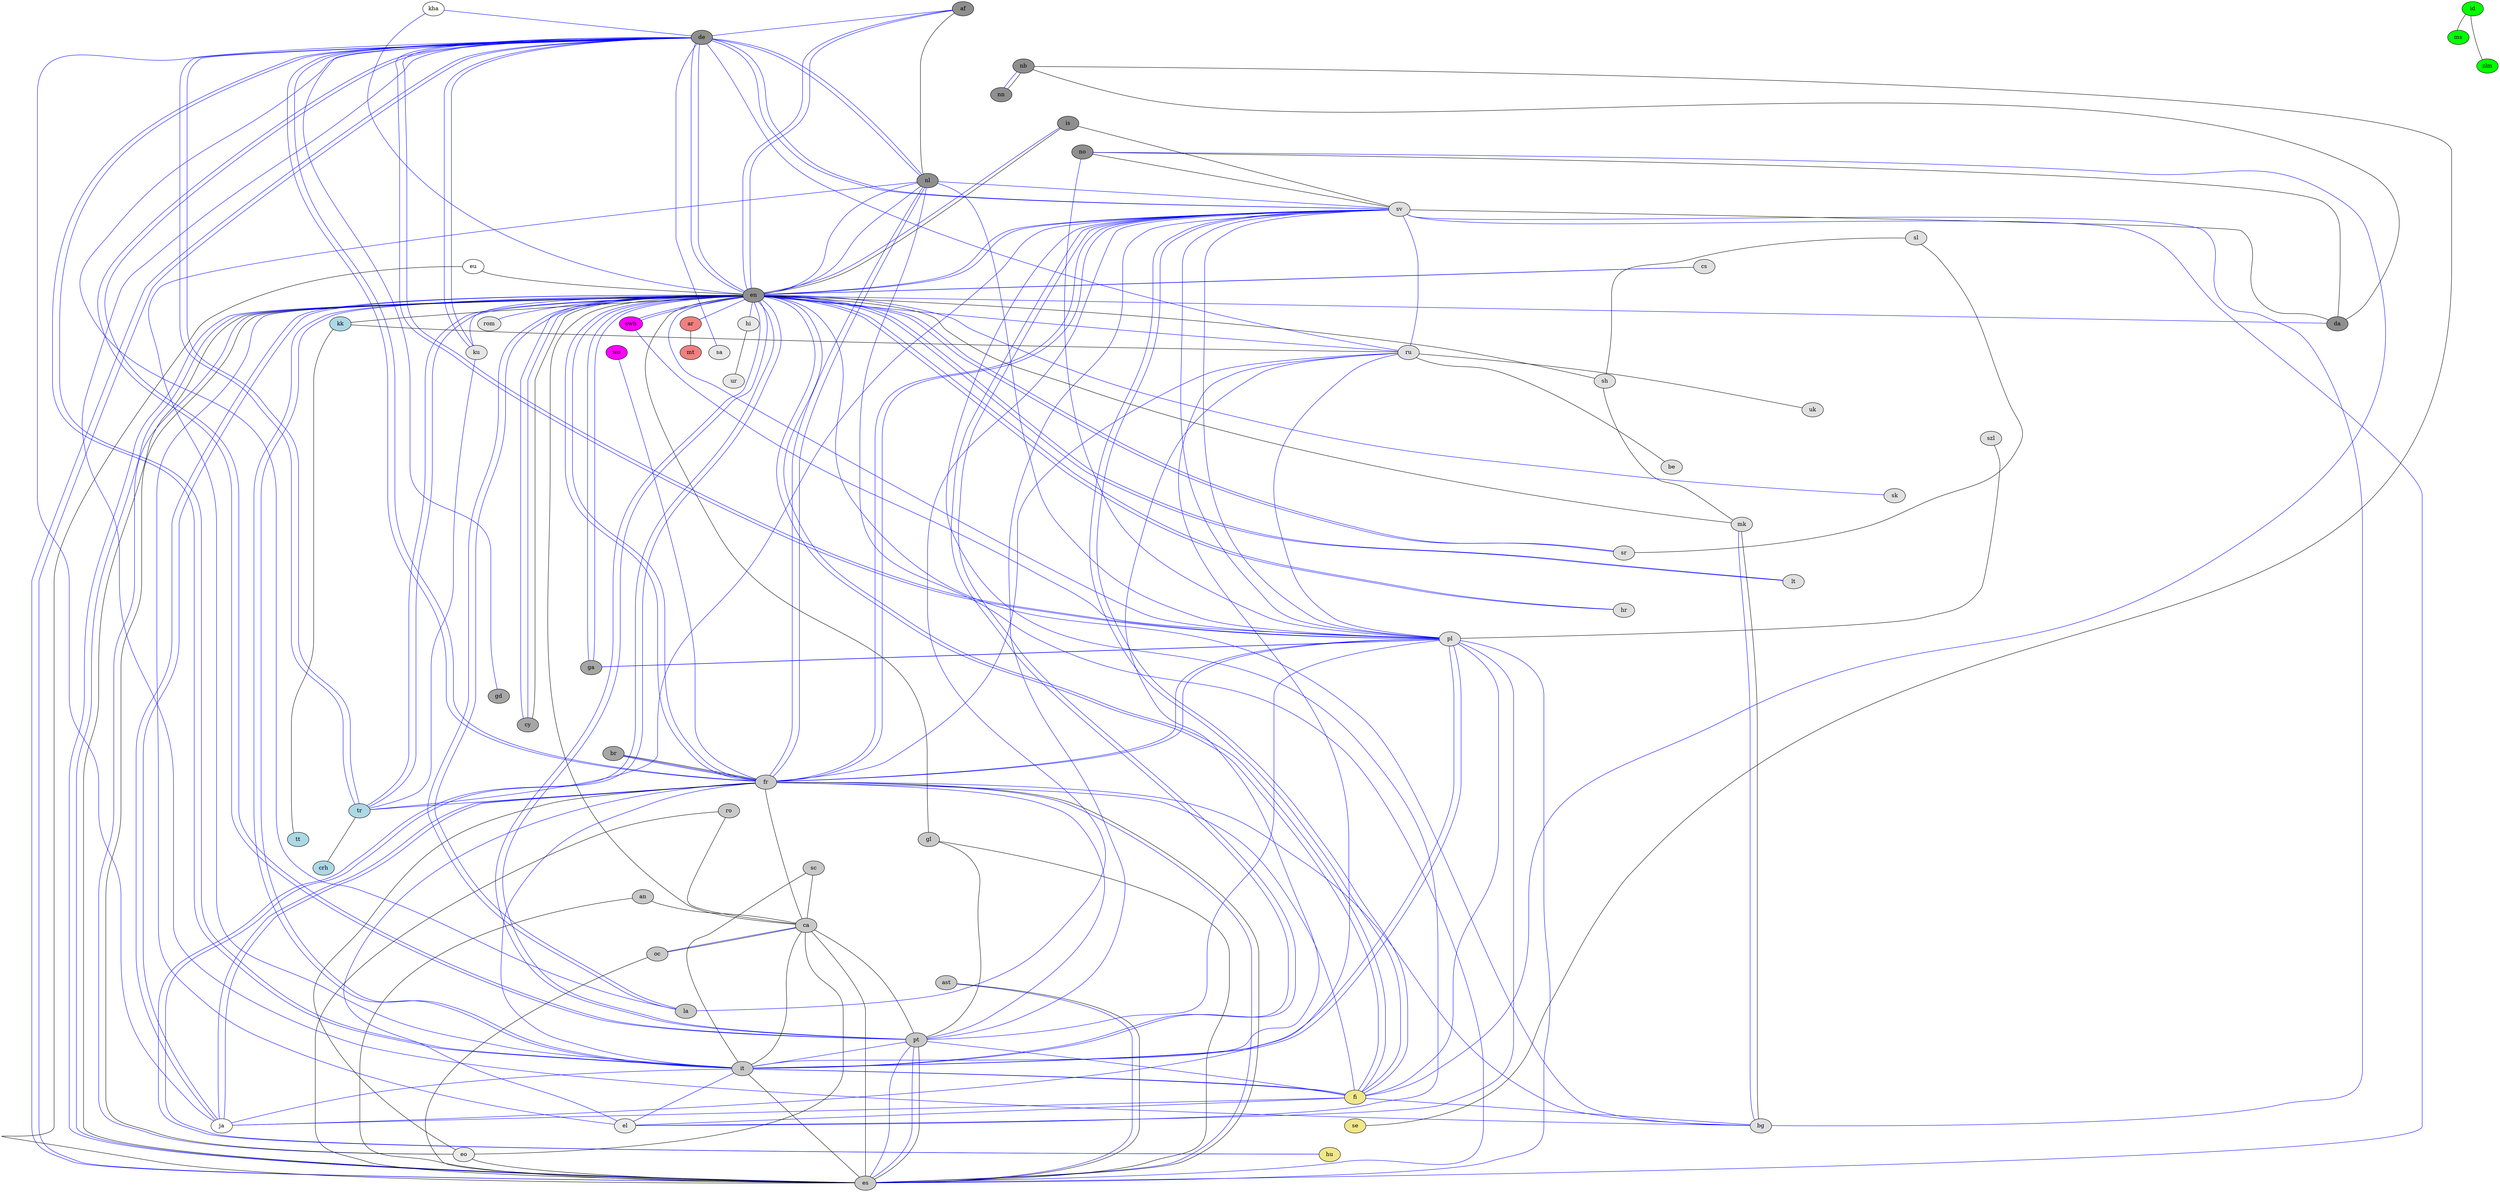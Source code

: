 Graph G {
overlap=false;
splines=true;
   af -- de [color=blue] ;
   af -- en [color=blue] ;
   br -- fr [color=blue] ;
   cs -- en [color=blue] ;
   cy -- en [color=blue] ;
   da -- en [color=blue] ;
   de -- bg [color=blue] ;
   de -- en [color=blue] ;
   de -- es [color=blue] ;
   de -- fr [color=blue] ;
   de -- it [color=blue] ;
   de -- ku [color=blue] ;
   de -- nl [color=blue] ;
   de -- pl [color=blue] ;
   de -- pt [color=blue] ;
   de -- ru [color=blue] ;
   de -- sv [color=blue] ;
   de -- tr [color=blue] ;
   en -- af [color=blue] ;
   en -- ar [color=blue] ;
   en -- bg [color=blue] ;
   en -- cs [color=blue] ;
   en -- cy [color=blue] ;
   en -- de [color=blue] ;
   en -- el [color=blue] ;
   en -- es [color=blue] ;
   en -- fi [color=blue] ;
   en -- fr [color=blue] ;
   en -- ga [color=blue] ;
   en -- hi [color=blue] ;
   en -- hr [color=blue] ;
   en -- hu [color=blue] ;
   en -- it [color=blue] ;
   en -- ja [color=blue] ;
   en -- la [color=blue] ;
   en -- lt [color=blue] ;
   en -- nl [color=blue] ;
   en -- pt [color=blue] ;
   en -- rom [color=blue] ;
   en -- ru [color=blue] ;
   en -- sr [color=blue] ;
   en -- sv [color=blue] ;
   en -- swh [color=blue] ;
   en -- tr [color=blue] ;
   eo -- en [color=blue] ;
   es -- ast [color=blue] ;
   es -- de [color=blue] ;
   es -- en [color=blue] ;
   es -- pt [color=blue] ;
   fi -- bg [color=blue] ;
   fi -- el [color=blue] ;
   fi -- en [color=blue] ;
   fi -- it [color=blue] ;
   fi -- ja [color=blue] ;
   fi -- no [color=blue] ;
   fi -- pt [color=blue] ;
   fi -- sv [color=blue] ;
   fr -- bg [color=blue] ;
   fr -- br [color=blue] ;
   fr -- de [color=blue] ;
   fr -- el [color=blue] ;
   fr -- en [color=blue] ;
   fr -- es [color=blue] ;
   fr -- fi [color=blue] ;
   fr -- it [color=blue] ;
   fr -- ja [color=blue] ;
   fr -- nl [color=blue] ;
   fr -- pl [color=blue] ;
   fr -- pt [color=blue] ;
   fr -- ru [color=blue] ;
   fr -- sv [color=blue] ;
   fr -- tr [color=blue] ;
   ga -- en [color=blue] ;
   ga -- pl [color=blue] ;
   gd -- de [color=blue] ;
   hr -- en [color=blue] ;
   hu -- en [color=blue] ;
   is -- en [color=blue] ;
   it -- de [color=blue] ;
   it -- el [color=blue] ;
   it -- en [color=blue] ;
   it -- fi [color=blue] ;
   it -- ja [color=blue] ;
   it -- pl [color=blue] ;
   it -- pt [color=blue] ;
   it -- ru [color=blue] ;
   it -- sv [color=blue] ;
   ja -- de [color=blue] ;
   ja -- en [color=blue] ;
   ja -- fr [color=blue] ;
   ja -- ru [color=blue] ;
   kha -- de [color=blue] ;
   kha -- en [color=blue] ;
   ku -- de [color=blue] ;
   ku -- en [color=blue] ;
   ku -- tr [color=blue] ;
   la -- de [color=blue] ;
   la -- en [color=blue] ;
   lt -- en [color=blue] ;
   mk -- bg [color=blue] ;
   nl -- de [color=blue] ;
   nl -- en [color=blue] ;
   nl -- es [color=blue] ;
   nl -- fr [color=blue] ;
   nl -- it [color=blue] ;
   nl -- sv [color=blue] ;
   nn -- nb [color=blue] ;
   oc -- ca [color=blue] ;
   pl -- de [color=blue] ;
   pl -- el [color=blue] ;
   pl -- en [color=blue] ;
   pl -- es [color=blue] ;
   pl -- fi [color=blue] ;
   pl -- fr [color=blue] ;
   pl -- ga [color=blue] ;
   pl -- it [color=blue] ;
   pl -- nl [color=blue] ;
   pl -- no [color=blue] ;
   pl -- pt [color=blue] ;
   pl -- ru [color=blue] ;
   pl -- sv [color=blue] ;
   pt -- de [color=blue] ;
   pt -- en [color=blue] ;
   pt -- es [color=blue] ;
   sa -- de [color=blue] ;
   sk -- en [color=blue] ;
   sr -- en [color=blue] ;
   sv -- bg [color=blue] ;
   sv -- de [color=blue] ;
   sv -- el [color=blue] ;
   sv -- en [color=blue] ;
   sv -- es [color=blue] ;
   sv -- fi [color=blue] ;
   sv -- fr [color=blue] ;
   sv -- it [color=blue] ;
   sv -- la [color=blue] ;
   sv -- pl [color=blue] ;
   sv -- pt [color=blue] ;
   sv -- ru [color=blue] ;
   sv -- tr [color=blue] ;
   swh -- en [color=blue] ;
   swh -- pl [color=blue] ;
   tr -- de [color=blue] ;
   tr -- en [color=blue] ;
   wo -- fr [color=blue] ;
   af -- nl [color=black] ;
   an -- ca [color=black] ;
   be -- ru [color=black] ;
   br -- fr [color=black] ;
   ca -- it [color=black] ;
   ca -- sc [color=black] ;
   crh -- tr [color=black] ;
   cy -- en [color=black] ;
   da -- nb [color=black] ;
   da -- no [color=black] ;
   en -- ca [color=black] ;
   en -- es [color=black] ;
   en -- gl [color=black] ;
   en -- kk [color=black] ;
   eo -- ca [color=black] ;
   eo -- en [color=black] ;
   eo -- es [color=black] ;
   eo -- fr [color=black] ;
   es -- an [color=black] ;
   es -- ast [color=black] ;
   es -- ca [color=black] ;
   es -- gl [color=black] ;
   es -- it [color=black] ;
   es -- pt [color=black] ;
   es -- ro [color=black] ;
   eu -- en [color=black] ;
   eu -- es [color=black] ;
   fr -- ca [color=black] ;
   fr -- es [color=black] ;
   id -- ms [color=black] ;
   id -- zlm [color=black] ;
   is -- en [color=black] ;
   is -- sv [color=black] ;
   kk -- ru [color=black] ;
   kk -- tt [color=black] ;
   mk -- bg [color=black] ;
   mk -- en [color=black] ;
   mt -- ar [color=black] ;
   nn -- nb [color=black] ;
   oc -- ca [color=black] ;
   oc -- es [color=black] ;
   pl -- szl [color=black] ;
   pt -- ca [color=black] ;
   pt -- gl [color=black] ;
   ro -- ca [color=black] ;
   ru -- uk [color=black] ;
   sc -- it [color=black] ;
   se -- nb [color=black] ;
   sh -- en [color=black] ;
   sh -- mk [color=black] ;
   sh -- sl [color=black] ;
   sl -- sr [color=black] ;
   sv -- da [color=black] ;
   sv -- no [color=black] ;
   ur -- hi [color=black] ;
af [style=filled,fillcolor=gray56];
an [style=filled,fillcolor=gray79];
ar [style=filled,fillcolor=lightcoral];
ast [style=filled,fillcolor=gray79];
be [style=filled,fillcolor=gray88];
bg [style=filled,fillcolor=gray88];
br [style=filled,fillcolor=gray65];
ca [style=filled,fillcolor=gray79];
crh [style=filled,fillcolor=lightblue];
cs [style=filled,fillcolor=gray88];
cy [style=filled,fillcolor=gray65];
da [style=filled,fillcolor=gray56];
de [style=filled,fillcolor=gray56];
el [style=filled,fillcolor=gray92];
en [style=filled,fillcolor=gray56];
eo [style=filled,fillcolor=gray92];
es [style=filled,fillcolor=gray79];
fi [style=filled,fillcolor=khaki];
fr [style=filled,fillcolor=gray79];
ga [style=filled,fillcolor=gray65];
gd [style=filled,fillcolor=gray65];
gl [style=filled,fillcolor=gray79];
hi [style=filled,fillcolor=gray91];
hr [style=filled,fillcolor=gray88];
hu [style=filled,fillcolor=khaki];
id [style=filled,fillcolor=green];
is [style=filled,fillcolor=gray56];
it [style=filled,fillcolor=gray79];
kk [style=filled,fillcolor=lightblue];
ku [style=filled,fillcolor=gray90];
la [style=filled,fillcolor=gray79];
lt [style=filled,fillcolor=gray88];
mk [style=filled,fillcolor=gray88];
ms [style=filled,fillcolor=green];
mt [style=filled,fillcolor=lightcoral];
nb [style=filled,fillcolor=gray56];
nl [style=filled,fillcolor=gray56];
nn [style=filled,fillcolor=gray56];
no [style=filled,fillcolor=gray56];
oc [style=filled,fillcolor=gray79];
pl [style=filled,fillcolor=gray88];
pt [style=filled,fillcolor=gray79];
ro [style=filled,fillcolor=gray79];
rom [style=filled,fillcolor=gray90];
ru [style=filled,fillcolor=gray88];
sa [style=filled,fillcolor=gray91];
sc [style=filled,fillcolor=gray79];
se [style=filled,fillcolor=khaki];
sh [style=filled,fillcolor=gray88];
sk [style=filled,fillcolor=gray88];
sl [style=filled,fillcolor=gray88];
sr [style=filled,fillcolor=gray88];
sv [style=filled,fillcolor=gray88];
swh [style=filled,fillcolor=magenta];
szl [style=filled,fillcolor=gray88];
tr [style=filled,fillcolor=lightblue];
tt [style=filled,fillcolor=lightblue];
uk [style=filled,fillcolor=gray88];
ur [style=filled,fillcolor=gray91];
wo [style=filled,fillcolor=magenta];
zlm [style=filled,fillcolor=green];
af -- da [ style=invis ];
af -- de [ style=invis ];
af -- en [ style=invis ];
af -- is [ style=invis ];
af -- nb [ style=invis ];
af -- nl [ style=invis ];
af -- nn [ style=invis ];
af -- no [ style=invis ];
da -- af [ style=invis ];
da -- de [ style=invis ];
da -- en [ style=invis ];
da -- is [ style=invis ];
da -- nb [ style=invis ];
da -- nl [ style=invis ];
da -- nn [ style=invis ];
da -- no [ style=invis ];
de -- af [ style=invis ];
de -- da [ style=invis ];
de -- en [ style=invis ];
de -- is [ style=invis ];
de -- nb [ style=invis ];
de -- nl [ style=invis ];
de -- nn [ style=invis ];
de -- no [ style=invis ];
en -- af [ style=invis ];
en -- da [ style=invis ];
en -- de [ style=invis ];
en -- is [ style=invis ];
en -- nb [ style=invis ];
en -- nl [ style=invis ];
en -- nn [ style=invis ];
en -- no [ style=invis ];
is -- af [ style=invis ];
is -- da [ style=invis ];
is -- de [ style=invis ];
is -- en [ style=invis ];
is -- nb [ style=invis ];
is -- nl [ style=invis ];
is -- nn [ style=invis ];
is -- no [ style=invis ];
nb -- af [ style=invis ];
nb -- da [ style=invis ];
nb -- de [ style=invis ];
nb -- en [ style=invis ];
nb -- is [ style=invis ];
nb -- nl [ style=invis ];
nb -- nn [ style=invis ];
nb -- no [ style=invis ];
nl -- af [ style=invis ];
nl -- da [ style=invis ];
nl -- de [ style=invis ];
nl -- en [ style=invis ];
nl -- is [ style=invis ];
nl -- nb [ style=invis ];
nl -- nn [ style=invis ];
nl -- no [ style=invis ];
nn -- af [ style=invis ];
nn -- da [ style=invis ];
nn -- de [ style=invis ];
nn -- en [ style=invis ];
nn -- is [ style=invis ];
nn -- nb [ style=invis ];
nn -- nl [ style=invis ];
nn -- no [ style=invis ];
no -- af [ style=invis ];
no -- da [ style=invis ];
no -- de [ style=invis ];
no -- en [ style=invis ];
no -- is [ style=invis ];
no -- nb [ style=invis ];
no -- nl [ style=invis ];
no -- nn [ style=invis ];
br -- cy [ style=invis ];
br -- ga [ style=invis ];
br -- gd [ style=invis ];
cy -- br [ style=invis ];
cy -- ga [ style=invis ];
cy -- gd [ style=invis ];
ga -- br [ style=invis ];
ga -- cy [ style=invis ];
ga -- gd [ style=invis ];
gd -- br [ style=invis ];
gd -- cy [ style=invis ];
gd -- ga [ style=invis ];
an -- ast [ style=invis ];
an -- ca [ style=invis ];
an -- es [ style=invis ];
an -- fr [ style=invis ];
an -- gl [ style=invis ];
an -- it [ style=invis ];
an -- la [ style=invis ];
an -- oc [ style=invis ];
an -- pt [ style=invis ];
an -- ro [ style=invis ];
an -- sc [ style=invis ];
ast -- an [ style=invis ];
ast -- ca [ style=invis ];
ast -- es [ style=invis ];
ast -- fr [ style=invis ];
ast -- gl [ style=invis ];
ast -- it [ style=invis ];
ast -- la [ style=invis ];
ast -- oc [ style=invis ];
ast -- pt [ style=invis ];
ast -- ro [ style=invis ];
ast -- sc [ style=invis ];
ca -- an [ style=invis ];
ca -- ast [ style=invis ];
ca -- es [ style=invis ];
ca -- fr [ style=invis ];
ca -- gl [ style=invis ];
ca -- it [ style=invis ];
ca -- la [ style=invis ];
ca -- oc [ style=invis ];
ca -- pt [ style=invis ];
ca -- ro [ style=invis ];
ca -- sc [ style=invis ];
es -- an [ style=invis ];
es -- ast [ style=invis ];
es -- ca [ style=invis ];
es -- fr [ style=invis ];
es -- gl [ style=invis ];
es -- it [ style=invis ];
es -- la [ style=invis ];
es -- oc [ style=invis ];
es -- pt [ style=invis ];
es -- ro [ style=invis ];
es -- sc [ style=invis ];
fr -- an [ style=invis ];
fr -- ast [ style=invis ];
fr -- ca [ style=invis ];
fr -- es [ style=invis ];
fr -- gl [ style=invis ];
fr -- it [ style=invis ];
fr -- la [ style=invis ];
fr -- oc [ style=invis ];
fr -- pt [ style=invis ];
fr -- ro [ style=invis ];
fr -- sc [ style=invis ];
gl -- an [ style=invis ];
gl -- ast [ style=invis ];
gl -- ca [ style=invis ];
gl -- es [ style=invis ];
gl -- fr [ style=invis ];
gl -- it [ style=invis ];
gl -- la [ style=invis ];
gl -- oc [ style=invis ];
gl -- pt [ style=invis ];
gl -- ro [ style=invis ];
gl -- sc [ style=invis ];
it -- an [ style=invis ];
it -- ast [ style=invis ];
it -- ca [ style=invis ];
it -- es [ style=invis ];
it -- fr [ style=invis ];
it -- gl [ style=invis ];
it -- la [ style=invis ];
it -- oc [ style=invis ];
it -- pt [ style=invis ];
it -- ro [ style=invis ];
it -- sc [ style=invis ];
la -- an [ style=invis ];
la -- ast [ style=invis ];
la -- ca [ style=invis ];
la -- es [ style=invis ];
la -- fr [ style=invis ];
la -- gl [ style=invis ];
la -- it [ style=invis ];
la -- oc [ style=invis ];
la -- pt [ style=invis ];
la -- ro [ style=invis ];
la -- sc [ style=invis ];
oc -- an [ style=invis ];
oc -- ast [ style=invis ];
oc -- ca [ style=invis ];
oc -- es [ style=invis ];
oc -- fr [ style=invis ];
oc -- gl [ style=invis ];
oc -- it [ style=invis ];
oc -- la [ style=invis ];
oc -- pt [ style=invis ];
oc -- ro [ style=invis ];
oc -- sc [ style=invis ];
pt -- an [ style=invis ];
pt -- ast [ style=invis ];
pt -- ca [ style=invis ];
pt -- es [ style=invis ];
pt -- fr [ style=invis ];
pt -- gl [ style=invis ];
pt -- it [ style=invis ];
pt -- la [ style=invis ];
pt -- oc [ style=invis ];
pt -- ro [ style=invis ];
pt -- sc [ style=invis ];
ro -- an [ style=invis ];
ro -- ast [ style=invis ];
ro -- ca [ style=invis ];
ro -- es [ style=invis ];
ro -- fr [ style=invis ];
ro -- gl [ style=invis ];
ro -- it [ style=invis ];
ro -- la [ style=invis ];
ro -- oc [ style=invis ];
ro -- pt [ style=invis ];
ro -- sc [ style=invis ];
sc -- an [ style=invis ];
sc -- ast [ style=invis ];
sc -- ca [ style=invis ];
sc -- es [ style=invis ];
sc -- fr [ style=invis ];
sc -- gl [ style=invis ];
sc -- it [ style=invis ];
sc -- la [ style=invis ];
sc -- oc [ style=invis ];
sc -- pt [ style=invis ];
sc -- ro [ style=invis ];
be -- bg [ style=invis ];
be -- cs [ style=invis ];
be -- hr [ style=invis ];
be -- lt [ style=invis ];
be -- mk [ style=invis ];
be -- pl [ style=invis ];
be -- ru [ style=invis ];
be -- sh [ style=invis ];
be -- sk [ style=invis ];
be -- sl [ style=invis ];
be -- sr [ style=invis ];
be -- sv [ style=invis ];
be -- szl [ style=invis ];
be -- uk [ style=invis ];
bg -- be [ style=invis ];
bg -- cs [ style=invis ];
bg -- hr [ style=invis ];
bg -- lt [ style=invis ];
bg -- mk [ style=invis ];
bg -- pl [ style=invis ];
bg -- ru [ style=invis ];
bg -- sh [ style=invis ];
bg -- sk [ style=invis ];
bg -- sl [ style=invis ];
bg -- sr [ style=invis ];
bg -- sv [ style=invis ];
bg -- szl [ style=invis ];
bg -- uk [ style=invis ];
cs -- be [ style=invis ];
cs -- bg [ style=invis ];
cs -- hr [ style=invis ];
cs -- lt [ style=invis ];
cs -- mk [ style=invis ];
cs -- pl [ style=invis ];
cs -- ru [ style=invis ];
cs -- sh [ style=invis ];
cs -- sk [ style=invis ];
cs -- sl [ style=invis ];
cs -- sr [ style=invis ];
cs -- sv [ style=invis ];
cs -- szl [ style=invis ];
cs -- uk [ style=invis ];
hr -- be [ style=invis ];
hr -- bg [ style=invis ];
hr -- cs [ style=invis ];
hr -- lt [ style=invis ];
hr -- mk [ style=invis ];
hr -- pl [ style=invis ];
hr -- ru [ style=invis ];
hr -- sh [ style=invis ];
hr -- sk [ style=invis ];
hr -- sl [ style=invis ];
hr -- sr [ style=invis ];
hr -- sv [ style=invis ];
hr -- szl [ style=invis ];
hr -- uk [ style=invis ];
lt -- be [ style=invis ];
lt -- bg [ style=invis ];
lt -- cs [ style=invis ];
lt -- hr [ style=invis ];
lt -- mk [ style=invis ];
lt -- pl [ style=invis ];
lt -- ru [ style=invis ];
lt -- sh [ style=invis ];
lt -- sk [ style=invis ];
lt -- sl [ style=invis ];
lt -- sr [ style=invis ];
lt -- sv [ style=invis ];
lt -- szl [ style=invis ];
lt -- uk [ style=invis ];
mk -- be [ style=invis ];
mk -- bg [ style=invis ];
mk -- cs [ style=invis ];
mk -- hr [ style=invis ];
mk -- lt [ style=invis ];
mk -- pl [ style=invis ];
mk -- ru [ style=invis ];
mk -- sh [ style=invis ];
mk -- sk [ style=invis ];
mk -- sl [ style=invis ];
mk -- sr [ style=invis ];
mk -- sv [ style=invis ];
mk -- szl [ style=invis ];
mk -- uk [ style=invis ];
pl -- be [ style=invis ];
pl -- bg [ style=invis ];
pl -- cs [ style=invis ];
pl -- hr [ style=invis ];
pl -- lt [ style=invis ];
pl -- mk [ style=invis ];
pl -- ru [ style=invis ];
pl -- sh [ style=invis ];
pl -- sk [ style=invis ];
pl -- sl [ style=invis ];
pl -- sr [ style=invis ];
pl -- sv [ style=invis ];
pl -- szl [ style=invis ];
pl -- uk [ style=invis ];
ru -- be [ style=invis ];
ru -- bg [ style=invis ];
ru -- cs [ style=invis ];
ru -- hr [ style=invis ];
ru -- lt [ style=invis ];
ru -- mk [ style=invis ];
ru -- pl [ style=invis ];
ru -- sh [ style=invis ];
ru -- sk [ style=invis ];
ru -- sl [ style=invis ];
ru -- sr [ style=invis ];
ru -- sv [ style=invis ];
ru -- szl [ style=invis ];
ru -- uk [ style=invis ];
sh -- be [ style=invis ];
sh -- bg [ style=invis ];
sh -- cs [ style=invis ];
sh -- hr [ style=invis ];
sh -- lt [ style=invis ];
sh -- mk [ style=invis ];
sh -- pl [ style=invis ];
sh -- ru [ style=invis ];
sh -- sk [ style=invis ];
sh -- sl [ style=invis ];
sh -- sr [ style=invis ];
sh -- sv [ style=invis ];
sh -- szl [ style=invis ];
sh -- uk [ style=invis ];
sk -- be [ style=invis ];
sk -- bg [ style=invis ];
sk -- cs [ style=invis ];
sk -- hr [ style=invis ];
sk -- lt [ style=invis ];
sk -- mk [ style=invis ];
sk -- pl [ style=invis ];
sk -- ru [ style=invis ];
sk -- sh [ style=invis ];
sk -- sl [ style=invis ];
sk -- sr [ style=invis ];
sk -- sv [ style=invis ];
sk -- szl [ style=invis ];
sk -- uk [ style=invis ];
sl -- be [ style=invis ];
sl -- bg [ style=invis ];
sl -- cs [ style=invis ];
sl -- hr [ style=invis ];
sl -- lt [ style=invis ];
sl -- mk [ style=invis ];
sl -- pl [ style=invis ];
sl -- ru [ style=invis ];
sl -- sh [ style=invis ];
sl -- sk [ style=invis ];
sl -- sr [ style=invis ];
sl -- sv [ style=invis ];
sl -- szl [ style=invis ];
sl -- uk [ style=invis ];
sr -- be [ style=invis ];
sr -- bg [ style=invis ];
sr -- cs [ style=invis ];
sr -- hr [ style=invis ];
sr -- lt [ style=invis ];
sr -- mk [ style=invis ];
sr -- pl [ style=invis ];
sr -- ru [ style=invis ];
sr -- sh [ style=invis ];
sr -- sk [ style=invis ];
sr -- sl [ style=invis ];
sr -- sv [ style=invis ];
sr -- szl [ style=invis ];
sr -- uk [ style=invis ];
sv -- be [ style=invis ];
sv -- bg [ style=invis ];
sv -- cs [ style=invis ];
sv -- hr [ style=invis ];
sv -- lt [ style=invis ];
sv -- mk [ style=invis ];
sv -- pl [ style=invis ];
sv -- ru [ style=invis ];
sv -- sh [ style=invis ];
sv -- sk [ style=invis ];
sv -- sl [ style=invis ];
sv -- sr [ style=invis ];
sv -- szl [ style=invis ];
sv -- uk [ style=invis ];
szl -- be [ style=invis ];
szl -- bg [ style=invis ];
szl -- cs [ style=invis ];
szl -- hr [ style=invis ];
szl -- lt [ style=invis ];
szl -- mk [ style=invis ];
szl -- pl [ style=invis ];
szl -- ru [ style=invis ];
szl -- sh [ style=invis ];
szl -- sk [ style=invis ];
szl -- sl [ style=invis ];
szl -- sr [ style=invis ];
szl -- sv [ style=invis ];
szl -- uk [ style=invis ];
uk -- be [ style=invis ];
uk -- bg [ style=invis ];
uk -- cs [ style=invis ];
uk -- hr [ style=invis ];
uk -- lt [ style=invis ];
uk -- mk [ style=invis ];
uk -- pl [ style=invis ];
uk -- ru [ style=invis ];
uk -- sh [ style=invis ];
uk -- sk [ style=invis ];
uk -- sl [ style=invis ];
uk -- sr [ style=invis ];
uk -- sv [ style=invis ];
uk -- szl [ style=invis ];
ku -- rom [ style=invis ];
rom -- ku [ style=invis ];
hi -- sa [ style=invis ];
hi -- ur [ style=invis ];
sa -- hi [ style=invis ];
sa -- ur [ style=invis ];
ur -- hi [ style=invis ];
ur -- sa [ style=invis ];
el -- eo [ style=invis ];
eo -- el [ style=invis ];
id -- ms [ style=invis ];
id -- zlm [ style=invis ];
ms -- id [ style=invis ];
ms -- zlm [ style=invis ];
zlm -- id [ style=invis ];
zlm -- ms [ style=invis ];
fi -- hu [ style=invis ];
fi -- se [ style=invis ];
hu -- fi [ style=invis ];
hu -- se [ style=invis ];
se -- fi [ style=invis ];
se -- hu [ style=invis ];
crh -- kk [ style=invis ];
crh -- tr [ style=invis ];
crh -- tt [ style=invis ];
kk -- crh [ style=invis ];
kk -- tr [ style=invis ];
kk -- tt [ style=invis ];
tr -- crh [ style=invis ];
tr -- kk [ style=invis ];
tr -- tt [ style=invis ];
tt -- crh [ style=invis ];
tt -- kk [ style=invis ];
tt -- tr [ style=invis ];
ar -- mt [ style=invis ];
mt -- ar [ style=invis ];
swh -- wo [ style=invis ];
wo -- swh [ style=invis ];
}
